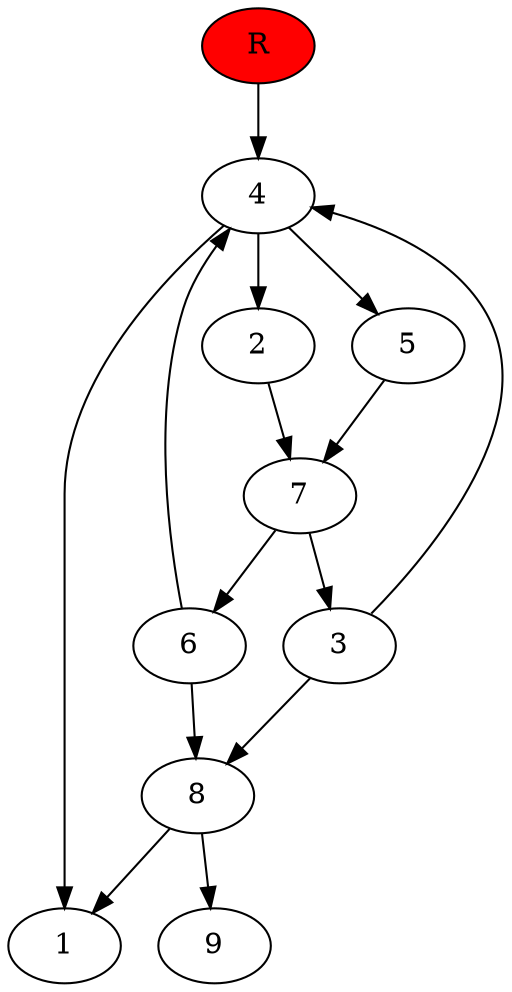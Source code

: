 digraph prb26068 {
	1
	2
	3
	4
	5
	6
	7
	8
	R [fillcolor="#ff0000" style=filled]
	2 -> 7
	3 -> 4
	3 -> 8
	4 -> 1
	4 -> 2
	4 -> 5
	5 -> 7
	6 -> 4
	6 -> 8
	7 -> 3
	7 -> 6
	8 -> 1
	8 -> 9
	R -> 4
}
